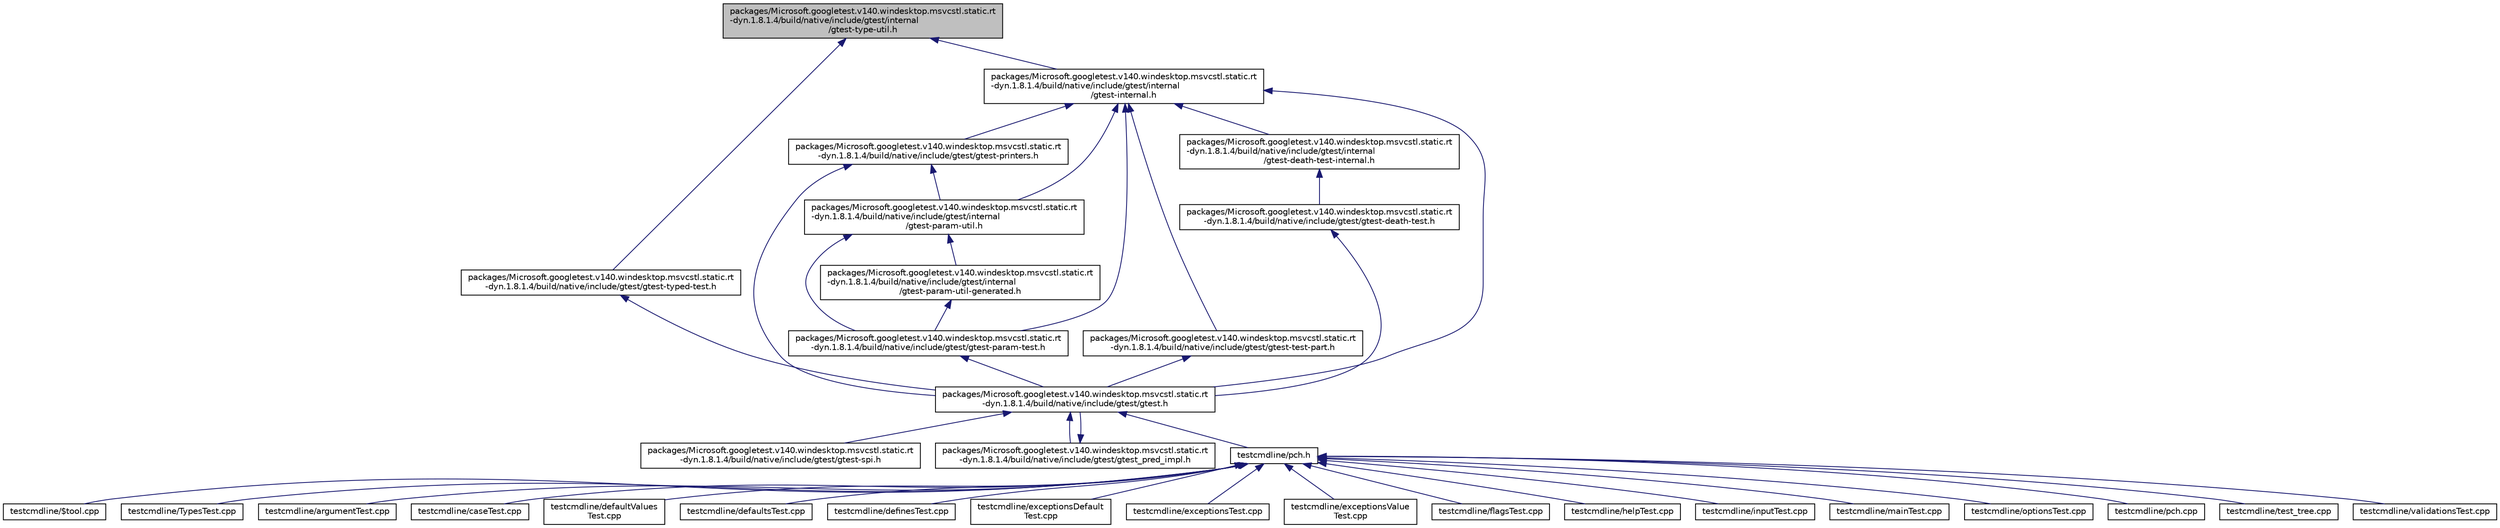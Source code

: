 digraph "packages/Microsoft.googletest.v140.windesktop.msvcstl.static.rt-dyn.1.8.1.4/build/native/include/gtest/internal/gtest-type-util.h"
{
 // LATEX_PDF_SIZE
  edge [fontname="Helvetica",fontsize="10",labelfontname="Helvetica",labelfontsize="10"];
  node [fontname="Helvetica",fontsize="10",shape=record];
  Node1 [label="packages/Microsoft.googletest.v140.windesktop.msvcstl.static.rt\l-dyn.1.8.1.4/build/native/include/gtest/internal\l/gtest-type-util.h",height=0.2,width=0.4,color="black", fillcolor="grey75", style="filled", fontcolor="black",tooltip=" "];
  Node1 -> Node2 [dir="back",color="midnightblue",fontsize="10",style="solid"];
  Node2 [label="packages/Microsoft.googletest.v140.windesktop.msvcstl.static.rt\l-dyn.1.8.1.4/build/native/include/gtest/gtest-typed-test.h",height=0.2,width=0.4,color="black", fillcolor="white", style="filled",URL="$de/dce/gtest-typed-test_8h.html",tooltip=" "];
  Node2 -> Node3 [dir="back",color="midnightblue",fontsize="10",style="solid"];
  Node3 [label="packages/Microsoft.googletest.v140.windesktop.msvcstl.static.rt\l-dyn.1.8.1.4/build/native/include/gtest/gtest.h",height=0.2,width=0.4,color="black", fillcolor="white", style="filled",URL="$d8/d73/gtest_8h.html",tooltip=" "];
  Node3 -> Node4 [dir="back",color="midnightblue",fontsize="10",style="solid"];
  Node4 [label="packages/Microsoft.googletest.v140.windesktop.msvcstl.static.rt\l-dyn.1.8.1.4/build/native/include/gtest/gtest-spi.h",height=0.2,width=0.4,color="black", fillcolor="white", style="filled",URL="$dc/dbe/gtest-spi_8h.html",tooltip=" "];
  Node3 -> Node5 [dir="back",color="midnightblue",fontsize="10",style="solid"];
  Node5 [label="packages/Microsoft.googletest.v140.windesktop.msvcstl.static.rt\l-dyn.1.8.1.4/build/native/include/gtest/gtest_pred_impl.h",height=0.2,width=0.4,color="black", fillcolor="white", style="filled",URL="$db/d6e/gtest__pred__impl_8h.html",tooltip=" "];
  Node5 -> Node3 [dir="back",color="midnightblue",fontsize="10",style="solid"];
  Node3 -> Node6 [dir="back",color="midnightblue",fontsize="10",style="solid"];
  Node6 [label="testcmdline/pch.h",height=0.2,width=0.4,color="black", fillcolor="white", style="filled",URL="$de/d3a/pch_8h.html",tooltip=" "];
  Node6 -> Node7 [dir="back",color="midnightblue",fontsize="10",style="solid"];
  Node7 [label="testcmdline/$tool.cpp",height=0.2,width=0.4,color="black", fillcolor="white", style="filled",URL="$d8/d87/_0btool_8cpp.html",tooltip=" "];
  Node6 -> Node8 [dir="back",color="midnightblue",fontsize="10",style="solid"];
  Node8 [label="testcmdline/TypesTest.cpp",height=0.2,width=0.4,color="black", fillcolor="white", style="filled",URL="$dc/d6e/_types_test_8cpp.html",tooltip=" "];
  Node6 -> Node9 [dir="back",color="midnightblue",fontsize="10",style="solid"];
  Node9 [label="testcmdline/argumentTest.cpp",height=0.2,width=0.4,color="black", fillcolor="white", style="filled",URL="$d4/d3c/argument_test_8cpp.html",tooltip=" "];
  Node6 -> Node10 [dir="back",color="midnightblue",fontsize="10",style="solid"];
  Node10 [label="testcmdline/caseTest.cpp",height=0.2,width=0.4,color="black", fillcolor="white", style="filled",URL="$d1/d8a/case_test_8cpp.html",tooltip=" "];
  Node6 -> Node11 [dir="back",color="midnightblue",fontsize="10",style="solid"];
  Node11 [label="testcmdline/defaultValues\lTest.cpp",height=0.2,width=0.4,color="black", fillcolor="white", style="filled",URL="$df/d78/default_values_test_8cpp.html",tooltip=" "];
  Node6 -> Node12 [dir="back",color="midnightblue",fontsize="10",style="solid"];
  Node12 [label="testcmdline/defaultsTest.cpp",height=0.2,width=0.4,color="black", fillcolor="white", style="filled",URL="$d2/d23/defaults_test_8cpp.html",tooltip=" "];
  Node6 -> Node13 [dir="back",color="midnightblue",fontsize="10",style="solid"];
  Node13 [label="testcmdline/definesTest.cpp",height=0.2,width=0.4,color="black", fillcolor="white", style="filled",URL="$d3/d38/defines_test_8cpp.html",tooltip="Test for definitions."];
  Node6 -> Node14 [dir="back",color="midnightblue",fontsize="10",style="solid"];
  Node14 [label="testcmdline/exceptionsDefault\lTest.cpp",height=0.2,width=0.4,color="black", fillcolor="white", style="filled",URL="$da/d48/exceptions_default_test_8cpp.html",tooltip="Test invalid data in parameter definitions."];
  Node6 -> Node15 [dir="back",color="midnightblue",fontsize="10",style="solid"];
  Node15 [label="testcmdline/exceptionsTest.cpp",height=0.2,width=0.4,color="black", fillcolor="white", style="filled",URL="$da/dcd/exceptions_test_8cpp.html",tooltip=" "];
  Node6 -> Node16 [dir="back",color="midnightblue",fontsize="10",style="solid"];
  Node16 [label="testcmdline/exceptionsValue\lTest.cpp",height=0.2,width=0.4,color="black", fillcolor="white", style="filled",URL="$d1/d6b/exceptions_value_test_8cpp.html",tooltip=" "];
  Node6 -> Node17 [dir="back",color="midnightblue",fontsize="10",style="solid"];
  Node17 [label="testcmdline/flagsTest.cpp",height=0.2,width=0.4,color="black", fillcolor="white", style="filled",URL="$d3/d5e/flags_test_8cpp.html",tooltip=" "];
  Node6 -> Node18 [dir="back",color="midnightblue",fontsize="10",style="solid"];
  Node18 [label="testcmdline/helpTest.cpp",height=0.2,width=0.4,color="black", fillcolor="white", style="filled",URL="$d3/d99/help_test_8cpp.html",tooltip=" "];
  Node6 -> Node19 [dir="back",color="midnightblue",fontsize="10",style="solid"];
  Node19 [label="testcmdline/inputTest.cpp",height=0.2,width=0.4,color="black", fillcolor="white", style="filled",URL="$db/dd6/input_test_8cpp.html",tooltip=" "];
  Node6 -> Node20 [dir="back",color="midnightblue",fontsize="10",style="solid"];
  Node20 [label="testcmdline/mainTest.cpp",height=0.2,width=0.4,color="black", fillcolor="white", style="filled",URL="$dc/dd0/main_test_8cpp.html",tooltip=" "];
  Node6 -> Node21 [dir="back",color="midnightblue",fontsize="10",style="solid"];
  Node21 [label="testcmdline/optionsTest.cpp",height=0.2,width=0.4,color="black", fillcolor="white", style="filled",URL="$d4/d62/options_test_8cpp.html",tooltip=" "];
  Node6 -> Node22 [dir="back",color="midnightblue",fontsize="10",style="solid"];
  Node22 [label="testcmdline/pch.cpp",height=0.2,width=0.4,color="black", fillcolor="white", style="filled",URL="$dd/d2e/pch_8cpp.html",tooltip=" "];
  Node6 -> Node23 [dir="back",color="midnightblue",fontsize="10",style="solid"];
  Node23 [label="testcmdline/test_tree.cpp",height=0.2,width=0.4,color="black", fillcolor="white", style="filled",URL="$df/de7/test__tree_8cpp.html",tooltip=" "];
  Node6 -> Node24 [dir="back",color="midnightblue",fontsize="10",style="solid"];
  Node24 [label="testcmdline/validationsTest.cpp",height=0.2,width=0.4,color="black", fillcolor="white", style="filled",URL="$d4/d6a/validations_test_8cpp.html",tooltip=" "];
  Node1 -> Node25 [dir="back",color="midnightblue",fontsize="10",style="solid"];
  Node25 [label="packages/Microsoft.googletest.v140.windesktop.msvcstl.static.rt\l-dyn.1.8.1.4/build/native/include/gtest/internal\l/gtest-internal.h",height=0.2,width=0.4,color="black", fillcolor="white", style="filled",URL="$d5/da1/gtest-internal_8h.html",tooltip=" "];
  Node25 -> Node26 [dir="back",color="midnightblue",fontsize="10",style="solid"];
  Node26 [label="packages/Microsoft.googletest.v140.windesktop.msvcstl.static.rt\l-dyn.1.8.1.4/build/native/include/gtest/gtest-param-test.h",height=0.2,width=0.4,color="black", fillcolor="white", style="filled",URL="$d0/d31/gtest-param-test_8h.html",tooltip=" "];
  Node26 -> Node3 [dir="back",color="midnightblue",fontsize="10",style="solid"];
  Node25 -> Node27 [dir="back",color="midnightblue",fontsize="10",style="solid"];
  Node27 [label="packages/Microsoft.googletest.v140.windesktop.msvcstl.static.rt\l-dyn.1.8.1.4/build/native/include/gtest/gtest-printers.h",height=0.2,width=0.4,color="black", fillcolor="white", style="filled",URL="$d0/d6d/gtest-printers_8h.html",tooltip=" "];
  Node27 -> Node3 [dir="back",color="midnightblue",fontsize="10",style="solid"];
  Node27 -> Node28 [dir="back",color="midnightblue",fontsize="10",style="solid"];
  Node28 [label="packages/Microsoft.googletest.v140.windesktop.msvcstl.static.rt\l-dyn.1.8.1.4/build/native/include/gtest/internal\l/gtest-param-util.h",height=0.2,width=0.4,color="black", fillcolor="white", style="filled",URL="$dc/df2/gtest-param-util_8h.html",tooltip=" "];
  Node28 -> Node26 [dir="back",color="midnightblue",fontsize="10",style="solid"];
  Node28 -> Node29 [dir="back",color="midnightblue",fontsize="10",style="solid"];
  Node29 [label="packages/Microsoft.googletest.v140.windesktop.msvcstl.static.rt\l-dyn.1.8.1.4/build/native/include/gtest/internal\l/gtest-param-util-generated.h",height=0.2,width=0.4,color="black", fillcolor="white", style="filled",URL="$dc/db7/gtest-param-util-generated_8h.html",tooltip=" "];
  Node29 -> Node26 [dir="back",color="midnightblue",fontsize="10",style="solid"];
  Node25 -> Node30 [dir="back",color="midnightblue",fontsize="10",style="solid"];
  Node30 [label="packages/Microsoft.googletest.v140.windesktop.msvcstl.static.rt\l-dyn.1.8.1.4/build/native/include/gtest/gtest-test-part.h",height=0.2,width=0.4,color="black", fillcolor="white", style="filled",URL="$d1/d01/gtest-test-part_8h.html",tooltip=" "];
  Node30 -> Node3 [dir="back",color="midnightblue",fontsize="10",style="solid"];
  Node25 -> Node3 [dir="back",color="midnightblue",fontsize="10",style="solid"];
  Node25 -> Node31 [dir="back",color="midnightblue",fontsize="10",style="solid"];
  Node31 [label="packages/Microsoft.googletest.v140.windesktop.msvcstl.static.rt\l-dyn.1.8.1.4/build/native/include/gtest/internal\l/gtest-death-test-internal.h",height=0.2,width=0.4,color="black", fillcolor="white", style="filled",URL="$d0/d1a/gtest-death-test-internal_8h.html",tooltip=" "];
  Node31 -> Node32 [dir="back",color="midnightblue",fontsize="10",style="solid"];
  Node32 [label="packages/Microsoft.googletest.v140.windesktop.msvcstl.static.rt\l-dyn.1.8.1.4/build/native/include/gtest/gtest-death-test.h",height=0.2,width=0.4,color="black", fillcolor="white", style="filled",URL="$d4/d59/gtest-death-test_8h.html",tooltip=" "];
  Node32 -> Node3 [dir="back",color="midnightblue",fontsize="10",style="solid"];
  Node25 -> Node28 [dir="back",color="midnightblue",fontsize="10",style="solid"];
}
